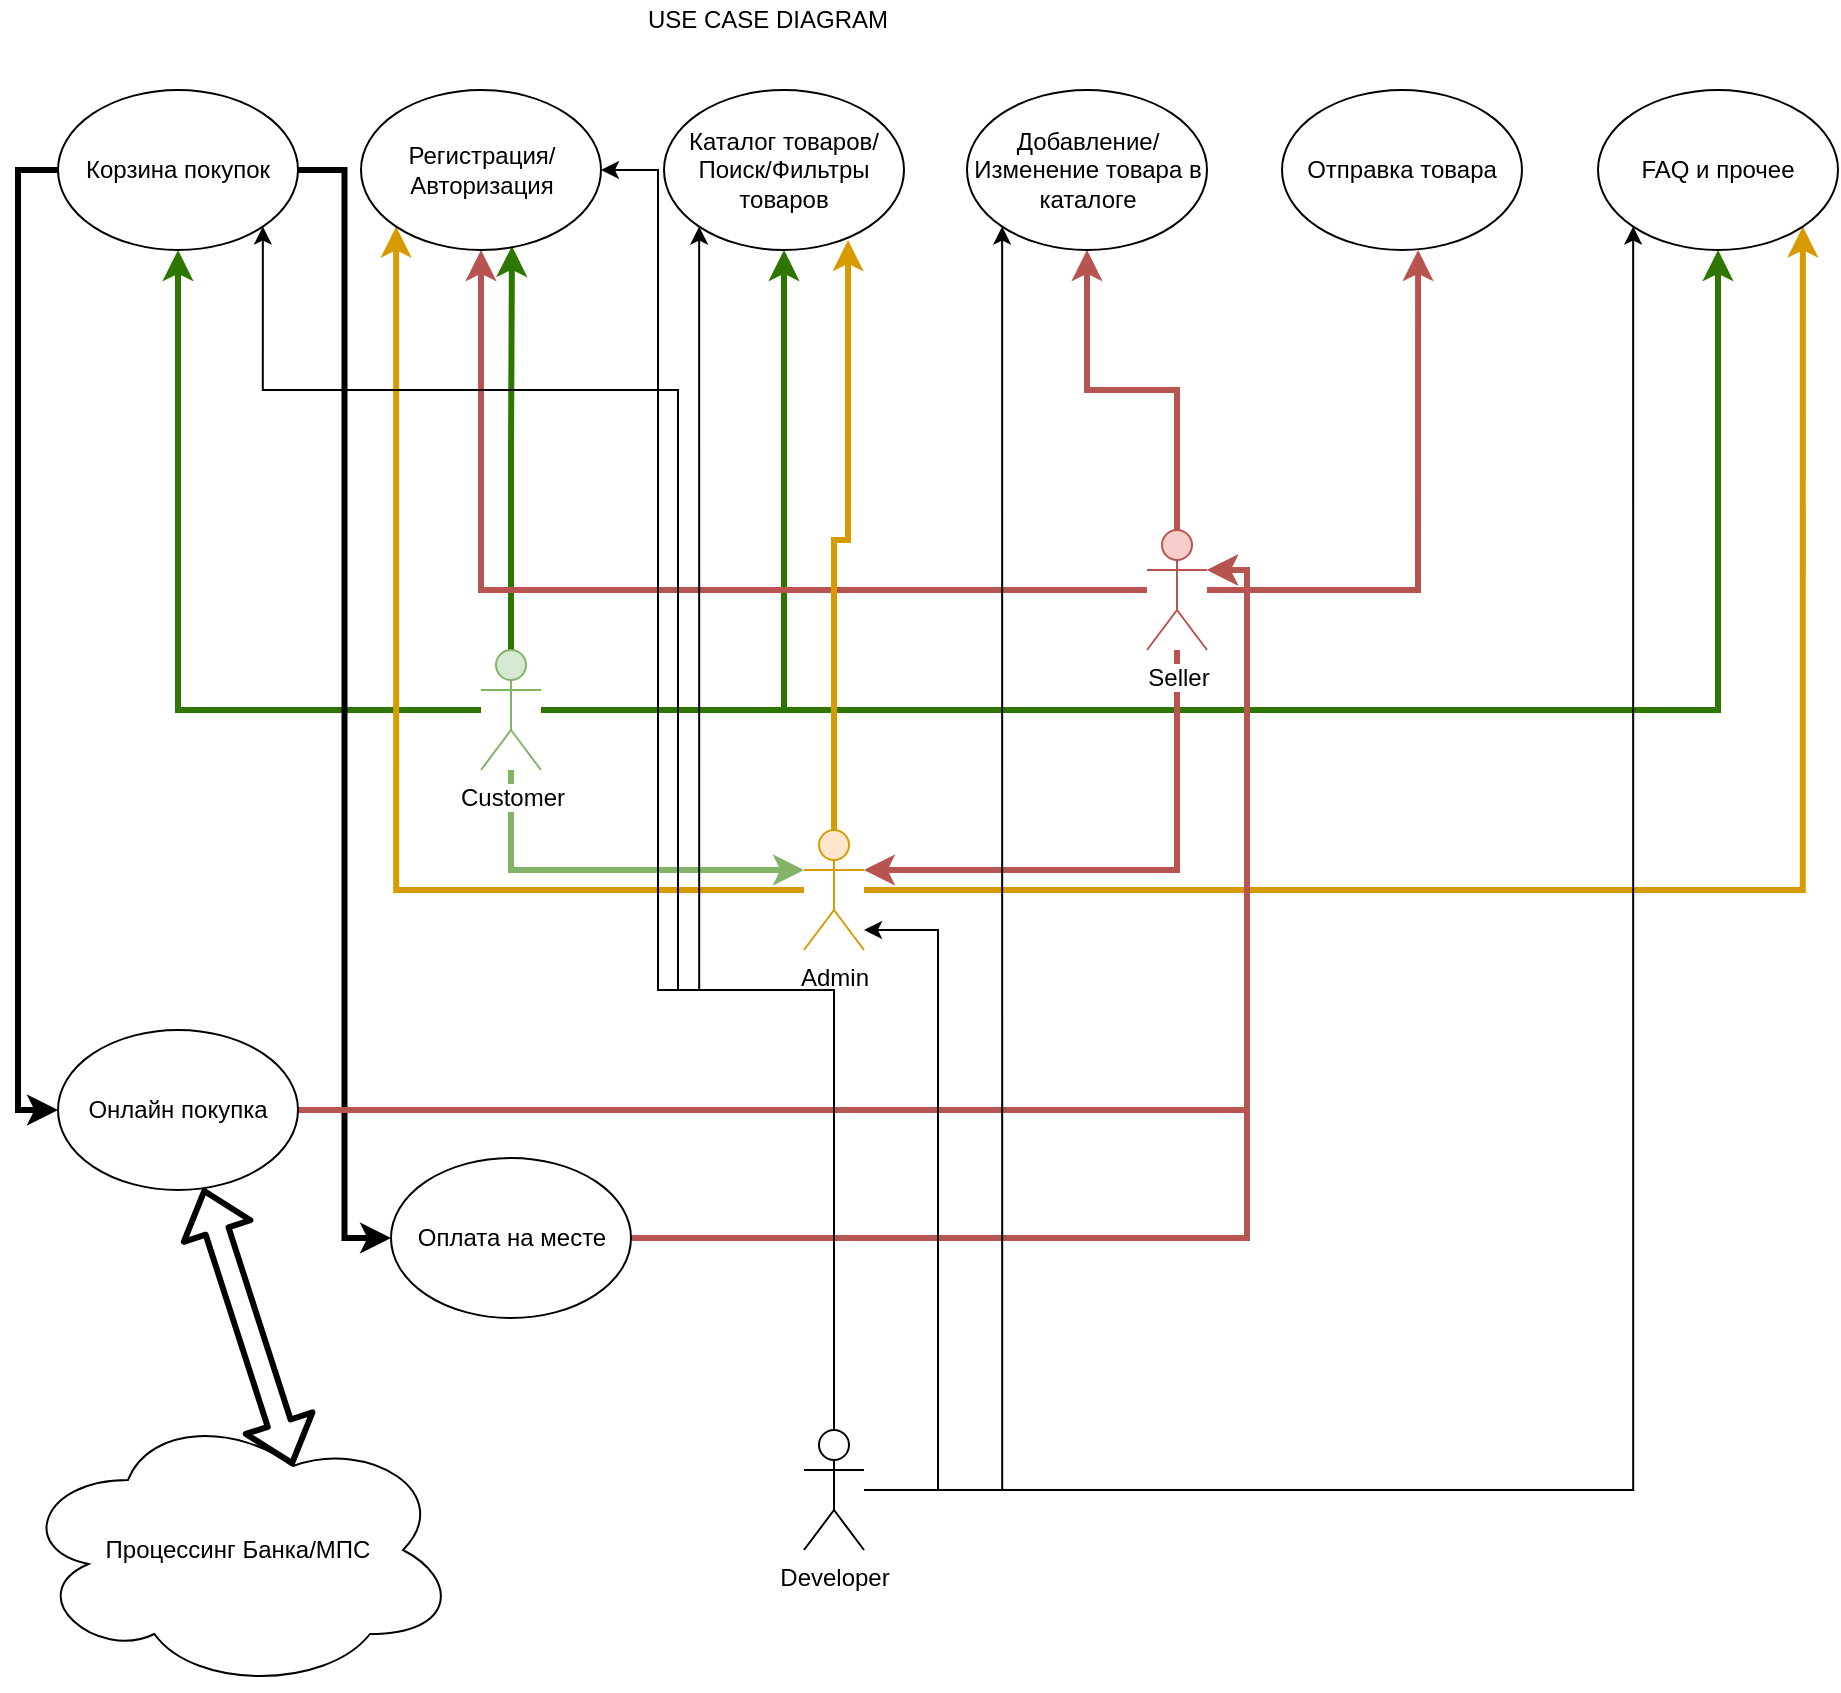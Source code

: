 <mxfile version="10.6.7" type="device"><diagram id="cLQ6Cw-i3bFP8EdcrIUy" name="Страница 1"><mxGraphModel dx="1394" dy="774" grid="1" gridSize="10" guides="1" tooltips="1" connect="1" arrows="1" fold="1" page="1" pageScale="1" pageWidth="827" pageHeight="1169" math="0" shadow="0"><root><mxCell id="0"/><mxCell id="1" parent="0"/><mxCell id="bnygo4RtR_qVXSqBJr0Z-1" value="USE CASE DIAGRAM&lt;br&gt;&lt;br&gt;" style="text;html=1;resizable=0;points=[];autosize=1;align=left;verticalAlign=top;spacingTop=-4;" vertex="1" parent="1"><mxGeometry x="333" y="5" width="140" height="30" as="geometry"/></mxCell><mxCell id="bnygo4RtR_qVXSqBJr0Z-18" style="edgeStyle=orthogonalEdgeStyle;rounded=0;orthogonalLoop=1;jettySize=auto;html=1;entryX=0.5;entryY=1;entryDx=0;entryDy=0;fillColor=#60a917;strokeColor=#2D7600;strokeWidth=3;" edge="1" parent="1" source="bnygo4RtR_qVXSqBJr0Z-2" target="bnygo4RtR_qVXSqBJr0Z-8"><mxGeometry relative="1" as="geometry"/></mxCell><mxCell id="bnygo4RtR_qVXSqBJr0Z-19" style="edgeStyle=orthogonalEdgeStyle;rounded=0;orthogonalLoop=1;jettySize=auto;html=1;entryX=0.5;entryY=1;entryDx=0;entryDy=0;fillColor=#60a917;strokeColor=#2D7600;strokeWidth=3;" edge="1" parent="1" source="bnygo4RtR_qVXSqBJr0Z-2" target="bnygo4RtR_qVXSqBJr0Z-11"><mxGeometry relative="1" as="geometry"/></mxCell><mxCell id="bnygo4RtR_qVXSqBJr0Z-20" style="edgeStyle=orthogonalEdgeStyle;rounded=0;orthogonalLoop=1;jettySize=auto;html=1;entryX=0.629;entryY=0.975;entryDx=0;entryDy=0;entryPerimeter=0;strokeWidth=3;fillColor=#60a917;strokeColor=#2D7600;" edge="1" parent="1" source="bnygo4RtR_qVXSqBJr0Z-2" target="bnygo4RtR_qVXSqBJr0Z-10"><mxGeometry relative="1" as="geometry"/></mxCell><mxCell id="bnygo4RtR_qVXSqBJr0Z-25" style="edgeStyle=orthogonalEdgeStyle;rounded=0;orthogonalLoop=1;jettySize=auto;html=1;entryX=0.5;entryY=1;entryDx=0;entryDy=0;strokeWidth=3;fillColor=#60a917;strokeColor=#2D7600;" edge="1" parent="1" source="bnygo4RtR_qVXSqBJr0Z-2" target="bnygo4RtR_qVXSqBJr0Z-13"><mxGeometry relative="1" as="geometry"/></mxCell><mxCell id="bnygo4RtR_qVXSqBJr0Z-36" style="edgeStyle=orthogonalEdgeStyle;rounded=0;orthogonalLoop=1;jettySize=auto;html=1;entryX=0;entryY=0.333;entryDx=0;entryDy=0;entryPerimeter=0;strokeWidth=3;fillColor=#d5e8d4;strokeColor=#82b366;" edge="1" parent="1" source="bnygo4RtR_qVXSqBJr0Z-2" target="bnygo4RtR_qVXSqBJr0Z-4"><mxGeometry relative="1" as="geometry"><Array as="points"><mxPoint x="267" y="440"/></Array></mxGeometry></mxCell><mxCell id="bnygo4RtR_qVXSqBJr0Z-2" value="Customer&lt;br&gt;" style="shape=umlActor;verticalLabelPosition=bottom;labelBackgroundColor=#ffffff;verticalAlign=top;html=1;outlineConnect=0;fillColor=#d5e8d4;strokeColor=#82b366;" vertex="1" parent="1"><mxGeometry x="251.5" y="330" width="30" height="60" as="geometry"/></mxCell><mxCell id="bnygo4RtR_qVXSqBJr0Z-23" style="edgeStyle=orthogonalEdgeStyle;rounded=0;orthogonalLoop=1;jettySize=auto;html=1;entryX=0.5;entryY=1;entryDx=0;entryDy=0;strokeWidth=3;fillColor=#f8cecc;strokeColor=#b85450;" edge="1" parent="1" source="bnygo4RtR_qVXSqBJr0Z-3" target="bnygo4RtR_qVXSqBJr0Z-10"><mxGeometry relative="1" as="geometry"/></mxCell><mxCell id="bnygo4RtR_qVXSqBJr0Z-24" style="edgeStyle=orthogonalEdgeStyle;rounded=0;orthogonalLoop=1;jettySize=auto;html=1;entryX=0.5;entryY=1;entryDx=0;entryDy=0;strokeWidth=3;fillColor=#f8cecc;strokeColor=#b85450;" edge="1" parent="1" source="bnygo4RtR_qVXSqBJr0Z-3" target="bnygo4RtR_qVXSqBJr0Z-26"><mxGeometry relative="1" as="geometry"><mxPoint x="555" y="130" as="targetPoint"/></mxGeometry></mxCell><mxCell id="bnygo4RtR_qVXSqBJr0Z-37" style="edgeStyle=orthogonalEdgeStyle;rounded=0;orthogonalLoop=1;jettySize=auto;html=1;entryX=1;entryY=0.333;entryDx=0;entryDy=0;entryPerimeter=0;strokeWidth=3;fillColor=#f8cecc;strokeColor=#b85450;" edge="1" parent="1" source="bnygo4RtR_qVXSqBJr0Z-3" target="bnygo4RtR_qVXSqBJr0Z-4"><mxGeometry relative="1" as="geometry"><Array as="points"><mxPoint x="600" y="440"/></Array></mxGeometry></mxCell><mxCell id="bnygo4RtR_qVXSqBJr0Z-50" style="edgeStyle=orthogonalEdgeStyle;rounded=0;orthogonalLoop=1;jettySize=auto;html=1;entryX=0.567;entryY=1;entryDx=0;entryDy=0;entryPerimeter=0;strokeWidth=3;fillColor=#f8cecc;strokeColor=#b85450;" edge="1" parent="1" source="bnygo4RtR_qVXSqBJr0Z-3" target="bnygo4RtR_qVXSqBJr0Z-49"><mxGeometry relative="1" as="geometry"/></mxCell><mxCell id="bnygo4RtR_qVXSqBJr0Z-3" value="Seller&lt;br&gt;" style="shape=umlActor;verticalLabelPosition=bottom;labelBackgroundColor=#ffffff;verticalAlign=top;html=1;outlineConnect=0;fillColor=#f8cecc;strokeColor=#b85450;" vertex="1" parent="1"><mxGeometry x="584.5" y="270" width="30" height="60" as="geometry"/></mxCell><mxCell id="bnygo4RtR_qVXSqBJr0Z-27" style="edgeStyle=orthogonalEdgeStyle;rounded=0;orthogonalLoop=1;jettySize=auto;html=1;entryX=1;entryY=1;entryDx=0;entryDy=0;fillColor=#ffe6cc;strokeColor=#d79b00;strokeWidth=3;" edge="1" parent="1" source="bnygo4RtR_qVXSqBJr0Z-4" target="bnygo4RtR_qVXSqBJr0Z-13"><mxGeometry relative="1" as="geometry"/></mxCell><mxCell id="bnygo4RtR_qVXSqBJr0Z-28" style="edgeStyle=orthogonalEdgeStyle;rounded=0;orthogonalLoop=1;jettySize=auto;html=1;entryX=0;entryY=1;entryDx=0;entryDy=0;strokeWidth=3;fillColor=#ffe6cc;strokeColor=#d79b00;" edge="1" parent="1" source="bnygo4RtR_qVXSqBJr0Z-4" target="bnygo4RtR_qVXSqBJr0Z-10"><mxGeometry relative="1" as="geometry"/></mxCell><mxCell id="bnygo4RtR_qVXSqBJr0Z-29" style="edgeStyle=orthogonalEdgeStyle;rounded=0;orthogonalLoop=1;jettySize=auto;html=1;entryX=0.767;entryY=0.938;entryDx=0;entryDy=0;entryPerimeter=0;strokeWidth=3;fillColor=#ffe6cc;strokeColor=#d79b00;" edge="1" parent="1" source="bnygo4RtR_qVXSqBJr0Z-4" target="bnygo4RtR_qVXSqBJr0Z-11"><mxGeometry relative="1" as="geometry"/></mxCell><mxCell id="bnygo4RtR_qVXSqBJr0Z-4" value="Admin&lt;br&gt;" style="shape=umlActor;verticalLabelPosition=bottom;labelBackgroundColor=#ffffff;verticalAlign=top;html=1;outlineConnect=0;fillColor=#ffe6cc;strokeColor=#d79b00;" vertex="1" parent="1"><mxGeometry x="413" y="420" width="30" height="60" as="geometry"/></mxCell><mxCell id="bnygo4RtR_qVXSqBJr0Z-33" style="edgeStyle=orthogonalEdgeStyle;rounded=0;orthogonalLoop=1;jettySize=auto;html=1;strokeWidth=3;entryX=0;entryY=0.5;entryDx=0;entryDy=0;" edge="1" parent="1" source="bnygo4RtR_qVXSqBJr0Z-8" target="bnygo4RtR_qVXSqBJr0Z-30"><mxGeometry relative="1" as="geometry"><mxPoint x="20" y="560" as="targetPoint"/><Array as="points"><mxPoint x="20" y="90"/><mxPoint x="20" y="560"/></Array></mxGeometry></mxCell><mxCell id="bnygo4RtR_qVXSqBJr0Z-35" style="edgeStyle=orthogonalEdgeStyle;rounded=0;orthogonalLoop=1;jettySize=auto;html=1;entryX=0;entryY=0.5;entryDx=0;entryDy=0;strokeWidth=3;" edge="1" parent="1" source="bnygo4RtR_qVXSqBJr0Z-8" target="bnygo4RtR_qVXSqBJr0Z-34"><mxGeometry relative="1" as="geometry"/></mxCell><mxCell id="bnygo4RtR_qVXSqBJr0Z-8" value="Корзина покупок&lt;br&gt;" style="ellipse;whiteSpace=wrap;html=1;" vertex="1" parent="1"><mxGeometry x="40" y="50" width="120" height="80" as="geometry"/></mxCell><mxCell id="bnygo4RtR_qVXSqBJr0Z-10" value="Регистрация/Авторизация" style="ellipse;whiteSpace=wrap;html=1;" vertex="1" parent="1"><mxGeometry x="191.5" y="50" width="120" height="80" as="geometry"/></mxCell><mxCell id="bnygo4RtR_qVXSqBJr0Z-11" value="Каталог товаров/Поиск/Фильтры товаров" style="ellipse;whiteSpace=wrap;html=1;" vertex="1" parent="1"><mxGeometry x="343" y="50" width="120" height="80" as="geometry"/></mxCell><mxCell id="bnygo4RtR_qVXSqBJr0Z-13" value="FAQ и прочее&lt;br&gt;" style="ellipse;whiteSpace=wrap;html=1;" vertex="1" parent="1"><mxGeometry x="810" y="50" width="120" height="80" as="geometry"/></mxCell><mxCell id="bnygo4RtR_qVXSqBJr0Z-26" value="Добавление/Изменение товара в каталоге&lt;br&gt;" style="ellipse;whiteSpace=wrap;html=1;" vertex="1" parent="1"><mxGeometry x="494.5" y="50" width="120" height="80" as="geometry"/></mxCell><mxCell id="bnygo4RtR_qVXSqBJr0Z-48" style="edgeStyle=orthogonalEdgeStyle;rounded=0;orthogonalLoop=1;jettySize=auto;html=1;exitX=1;exitY=0.5;exitDx=0;exitDy=0;entryX=1;entryY=0.333;entryDx=0;entryDy=0;entryPerimeter=0;strokeWidth=3;fillColor=#f8cecc;strokeColor=#b85450;" edge="1" parent="1" source="bnygo4RtR_qVXSqBJr0Z-30" target="bnygo4RtR_qVXSqBJr0Z-3"><mxGeometry relative="1" as="geometry"/></mxCell><mxCell id="bnygo4RtR_qVXSqBJr0Z-30" value="Онлайн покупка" style="ellipse;whiteSpace=wrap;html=1;" vertex="1" parent="1"><mxGeometry x="40" y="520" width="120" height="80" as="geometry"/></mxCell><mxCell id="bnygo4RtR_qVXSqBJr0Z-31" value="Процессинг Банка/МПС" style="ellipse;shape=cloud;whiteSpace=wrap;html=1;" vertex="1" parent="1"><mxGeometry x="20" y="710" width="220" height="140" as="geometry"/></mxCell><mxCell id="bnygo4RtR_qVXSqBJr0Z-32" value="" style="shape=flexArrow;endArrow=classic;startArrow=classic;html=1;strokeWidth=3;exitX=0.625;exitY=0.2;exitDx=0;exitDy=0;exitPerimeter=0;" edge="1" parent="1" source="bnygo4RtR_qVXSqBJr0Z-31" target="bnygo4RtR_qVXSqBJr0Z-30"><mxGeometry width="50" height="50" relative="1" as="geometry"><mxPoint x="150" y="690" as="sourcePoint"/><mxPoint x="200" y="640" as="targetPoint"/></mxGeometry></mxCell><mxCell id="bnygo4RtR_qVXSqBJr0Z-47" style="edgeStyle=orthogonalEdgeStyle;rounded=0;orthogonalLoop=1;jettySize=auto;html=1;entryX=1;entryY=0.333;entryDx=0;entryDy=0;entryPerimeter=0;strokeWidth=3;fillColor=#f8cecc;strokeColor=#b85450;" edge="1" parent="1" source="bnygo4RtR_qVXSqBJr0Z-34" target="bnygo4RtR_qVXSqBJr0Z-3"><mxGeometry relative="1" as="geometry"/></mxCell><mxCell id="bnygo4RtR_qVXSqBJr0Z-34" value="Оплата на месте" style="ellipse;whiteSpace=wrap;html=1;" vertex="1" parent="1"><mxGeometry x="206.5" y="584" width="120" height="80" as="geometry"/></mxCell><mxCell id="bnygo4RtR_qVXSqBJr0Z-44" style="edgeStyle=orthogonalEdgeStyle;rounded=0;orthogonalLoop=1;jettySize=auto;html=1;entryX=0;entryY=1;entryDx=0;entryDy=0;strokeWidth=1;" edge="1" parent="1" source="bnygo4RtR_qVXSqBJr0Z-38" target="bnygo4RtR_qVXSqBJr0Z-11"><mxGeometry relative="1" as="geometry"><Array as="points"><mxPoint x="428" y="500"/><mxPoint x="361" y="500"/></Array></mxGeometry></mxCell><mxCell id="bnygo4RtR_qVXSqBJr0Z-45" style="edgeStyle=orthogonalEdgeStyle;rounded=0;orthogonalLoop=1;jettySize=auto;html=1;entryX=1;entryY=0.5;entryDx=0;entryDy=0;strokeWidth=1;" edge="1" parent="1" source="bnygo4RtR_qVXSqBJr0Z-38" target="bnygo4RtR_qVXSqBJr0Z-10"><mxGeometry relative="1" as="geometry"><Array as="points"><mxPoint x="428" y="500"/><mxPoint x="340" y="500"/><mxPoint x="340" y="90"/></Array></mxGeometry></mxCell><mxCell id="bnygo4RtR_qVXSqBJr0Z-46" style="edgeStyle=orthogonalEdgeStyle;rounded=0;orthogonalLoop=1;jettySize=auto;html=1;entryX=1;entryY=1;entryDx=0;entryDy=0;strokeWidth=1;" edge="1" parent="1" source="bnygo4RtR_qVXSqBJr0Z-38" target="bnygo4RtR_qVXSqBJr0Z-8"><mxGeometry relative="1" as="geometry"><Array as="points"><mxPoint x="428" y="500"/><mxPoint x="350" y="500"/><mxPoint x="350" y="200"/><mxPoint x="142" y="200"/></Array></mxGeometry></mxCell><mxCell id="bnygo4RtR_qVXSqBJr0Z-51" style="edgeStyle=orthogonalEdgeStyle;rounded=0;orthogonalLoop=1;jettySize=auto;html=1;strokeWidth=1;" edge="1" parent="1" source="bnygo4RtR_qVXSqBJr0Z-38" target="bnygo4RtR_qVXSqBJr0Z-4"><mxGeometry relative="1" as="geometry"><Array as="points"><mxPoint x="480" y="750"/><mxPoint x="480" y="470"/></Array></mxGeometry></mxCell><mxCell id="bnygo4RtR_qVXSqBJr0Z-52" style="edgeStyle=orthogonalEdgeStyle;rounded=0;orthogonalLoop=1;jettySize=auto;html=1;entryX=0;entryY=1;entryDx=0;entryDy=0;strokeWidth=1;" edge="1" parent="1" source="bnygo4RtR_qVXSqBJr0Z-38" target="bnygo4RtR_qVXSqBJr0Z-13"><mxGeometry relative="1" as="geometry"/></mxCell><mxCell id="bnygo4RtR_qVXSqBJr0Z-53" style="edgeStyle=orthogonalEdgeStyle;rounded=0;orthogonalLoop=1;jettySize=auto;html=1;entryX=0;entryY=1;entryDx=0;entryDy=0;strokeWidth=1;" edge="1" parent="1" source="bnygo4RtR_qVXSqBJr0Z-38" target="bnygo4RtR_qVXSqBJr0Z-26"><mxGeometry relative="1" as="geometry"/></mxCell><mxCell id="bnygo4RtR_qVXSqBJr0Z-38" value="Developer&lt;br&gt;" style="shape=umlActor;verticalLabelPosition=bottom;labelBackgroundColor=#ffffff;verticalAlign=top;html=1;outlineConnect=0;" vertex="1" parent="1"><mxGeometry x="413" y="720" width="30" height="60" as="geometry"/></mxCell><mxCell id="bnygo4RtR_qVXSqBJr0Z-49" value="Отправка товара" style="ellipse;whiteSpace=wrap;html=1;" vertex="1" parent="1"><mxGeometry x="652" y="50" width="120" height="80" as="geometry"/></mxCell></root></mxGraphModel></diagram></mxfile>